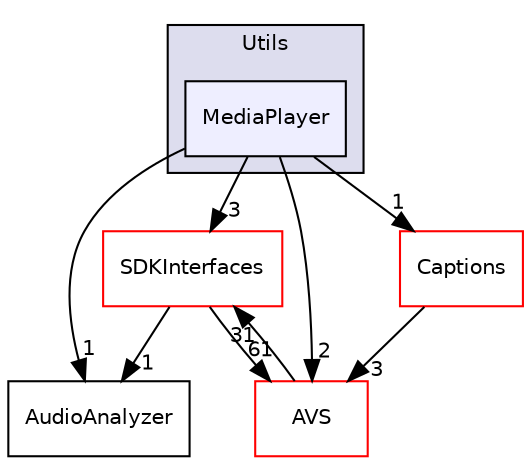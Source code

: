 digraph "/workplace/avs-device-sdk/AVSCommon/Utils/include/AVSCommon/Utils/MediaPlayer" {
  compound=true
  node [ fontsize="10", fontname="Helvetica"];
  edge [ labelfontsize="10", labelfontname="Helvetica"];
  subgraph clusterdir_ee116be5d1129358ffaec72096859541 {
    graph [ bgcolor="#ddddee", pencolor="black", label="Utils" fontname="Helvetica", fontsize="10", URL="dir_ee116be5d1129358ffaec72096859541.html"]
  dir_2255c9d1605cd31ab93ea032c5611101 [shape=box, label="MediaPlayer", style="filled", fillcolor="#eeeeff", pencolor="black", URL="dir_2255c9d1605cd31ab93ea032c5611101.html"];
  }
  dir_d472e5375eb6134b455bd2fc8ba04277 [shape=box label="AudioAnalyzer" URL="dir_d472e5375eb6134b455bd2fc8ba04277.html"];
  dir_80711c2a226d5fced33fce22558d3784 [shape=box label="AVS" fillcolor="white" style="filled" color="red" URL="dir_80711c2a226d5fced33fce22558d3784.html"];
  dir_de0e77330fd0ab33359e90b501923c8e [shape=box label="Captions" fillcolor="white" style="filled" color="red" URL="dir_de0e77330fd0ab33359e90b501923c8e.html"];
  dir_97afc8111b754cf401b73024f872f45d [shape=box label="SDKInterfaces" fillcolor="white" style="filled" color="red" URL="dir_97afc8111b754cf401b73024f872f45d.html"];
  dir_80711c2a226d5fced33fce22558d3784->dir_97afc8111b754cf401b73024f872f45d [headlabel="31", labeldistance=1.5 headhref="dir_000157_000018.html"];
  dir_de0e77330fd0ab33359e90b501923c8e->dir_80711c2a226d5fced33fce22558d3784 [headlabel="3", labeldistance=1.5 headhref="dir_000502_000157.html"];
  dir_2255c9d1605cd31ab93ea032c5611101->dir_d472e5375eb6134b455bd2fc8ba04277 [headlabel="1", labeldistance=1.5 headhref="dir_000227_000214.html"];
  dir_2255c9d1605cd31ab93ea032c5611101->dir_80711c2a226d5fced33fce22558d3784 [headlabel="2", labeldistance=1.5 headhref="dir_000227_000157.html"];
  dir_2255c9d1605cd31ab93ea032c5611101->dir_de0e77330fd0ab33359e90b501923c8e [headlabel="1", labeldistance=1.5 headhref="dir_000227_000502.html"];
  dir_2255c9d1605cd31ab93ea032c5611101->dir_97afc8111b754cf401b73024f872f45d [headlabel="3", labeldistance=1.5 headhref="dir_000227_000018.html"];
  dir_97afc8111b754cf401b73024f872f45d->dir_d472e5375eb6134b455bd2fc8ba04277 [headlabel="1", labeldistance=1.5 headhref="dir_000018_000214.html"];
  dir_97afc8111b754cf401b73024f872f45d->dir_80711c2a226d5fced33fce22558d3784 [headlabel="61", labeldistance=1.5 headhref="dir_000018_000157.html"];
}
